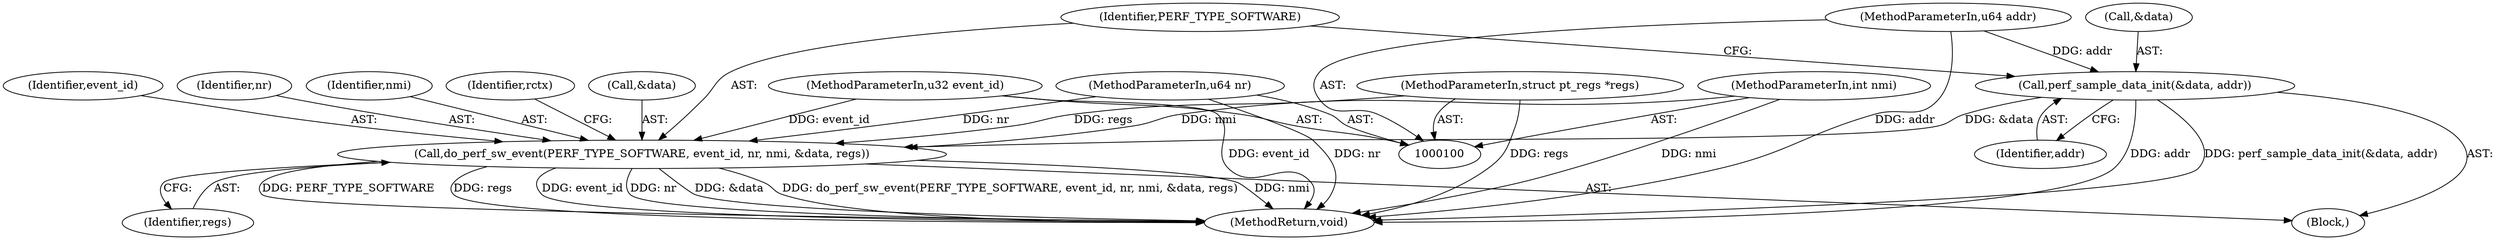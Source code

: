 digraph "1_linux_a8b0ca17b80e92faab46ee7179ba9e99ccb61233_54@pointer" {
"1000122" [label="(Call,do_perf_sw_event(PERF_TYPE_SOFTWARE, event_id, nr, nmi, &data, regs))"];
"1000101" [label="(MethodParameterIn,u32 event_id)"];
"1000102" [label="(MethodParameterIn,u64 nr)"];
"1000103" [label="(MethodParameterIn,int nmi)"];
"1000118" [label="(Call,perf_sample_data_init(&data, addr))"];
"1000105" [label="(MethodParameterIn,u64 addr)"];
"1000104" [label="(MethodParameterIn,struct pt_regs *regs)"];
"1000102" [label="(MethodParameterIn,u64 nr)"];
"1000133" [label="(MethodReturn,void)"];
"1000124" [label="(Identifier,event_id)"];
"1000125" [label="(Identifier,nr)"];
"1000122" [label="(Call,do_perf_sw_event(PERF_TYPE_SOFTWARE, event_id, nr, nmi, &data, regs))"];
"1000104" [label="(MethodParameterIn,struct pt_regs *regs)"];
"1000119" [label="(Call,&data)"];
"1000103" [label="(MethodParameterIn,int nmi)"];
"1000106" [label="(Block,)"];
"1000121" [label="(Identifier,addr)"];
"1000105" [label="(MethodParameterIn,u64 addr)"];
"1000126" [label="(Identifier,nmi)"];
"1000131" [label="(Identifier,rctx)"];
"1000101" [label="(MethodParameterIn,u32 event_id)"];
"1000129" [label="(Identifier,regs)"];
"1000127" [label="(Call,&data)"];
"1000118" [label="(Call,perf_sample_data_init(&data, addr))"];
"1000123" [label="(Identifier,PERF_TYPE_SOFTWARE)"];
"1000122" -> "1000106"  [label="AST: "];
"1000122" -> "1000129"  [label="CFG: "];
"1000123" -> "1000122"  [label="AST: "];
"1000124" -> "1000122"  [label="AST: "];
"1000125" -> "1000122"  [label="AST: "];
"1000126" -> "1000122"  [label="AST: "];
"1000127" -> "1000122"  [label="AST: "];
"1000129" -> "1000122"  [label="AST: "];
"1000131" -> "1000122"  [label="CFG: "];
"1000122" -> "1000133"  [label="DDG: nr"];
"1000122" -> "1000133"  [label="DDG: &data"];
"1000122" -> "1000133"  [label="DDG: do_perf_sw_event(PERF_TYPE_SOFTWARE, event_id, nr, nmi, &data, regs)"];
"1000122" -> "1000133"  [label="DDG: nmi"];
"1000122" -> "1000133"  [label="DDG: PERF_TYPE_SOFTWARE"];
"1000122" -> "1000133"  [label="DDG: regs"];
"1000122" -> "1000133"  [label="DDG: event_id"];
"1000101" -> "1000122"  [label="DDG: event_id"];
"1000102" -> "1000122"  [label="DDG: nr"];
"1000103" -> "1000122"  [label="DDG: nmi"];
"1000118" -> "1000122"  [label="DDG: &data"];
"1000104" -> "1000122"  [label="DDG: regs"];
"1000101" -> "1000100"  [label="AST: "];
"1000101" -> "1000133"  [label="DDG: event_id"];
"1000102" -> "1000100"  [label="AST: "];
"1000102" -> "1000133"  [label="DDG: nr"];
"1000103" -> "1000100"  [label="AST: "];
"1000103" -> "1000133"  [label="DDG: nmi"];
"1000118" -> "1000106"  [label="AST: "];
"1000118" -> "1000121"  [label="CFG: "];
"1000119" -> "1000118"  [label="AST: "];
"1000121" -> "1000118"  [label="AST: "];
"1000123" -> "1000118"  [label="CFG: "];
"1000118" -> "1000133"  [label="DDG: perf_sample_data_init(&data, addr)"];
"1000118" -> "1000133"  [label="DDG: addr"];
"1000105" -> "1000118"  [label="DDG: addr"];
"1000105" -> "1000100"  [label="AST: "];
"1000105" -> "1000133"  [label="DDG: addr"];
"1000104" -> "1000100"  [label="AST: "];
"1000104" -> "1000133"  [label="DDG: regs"];
}
